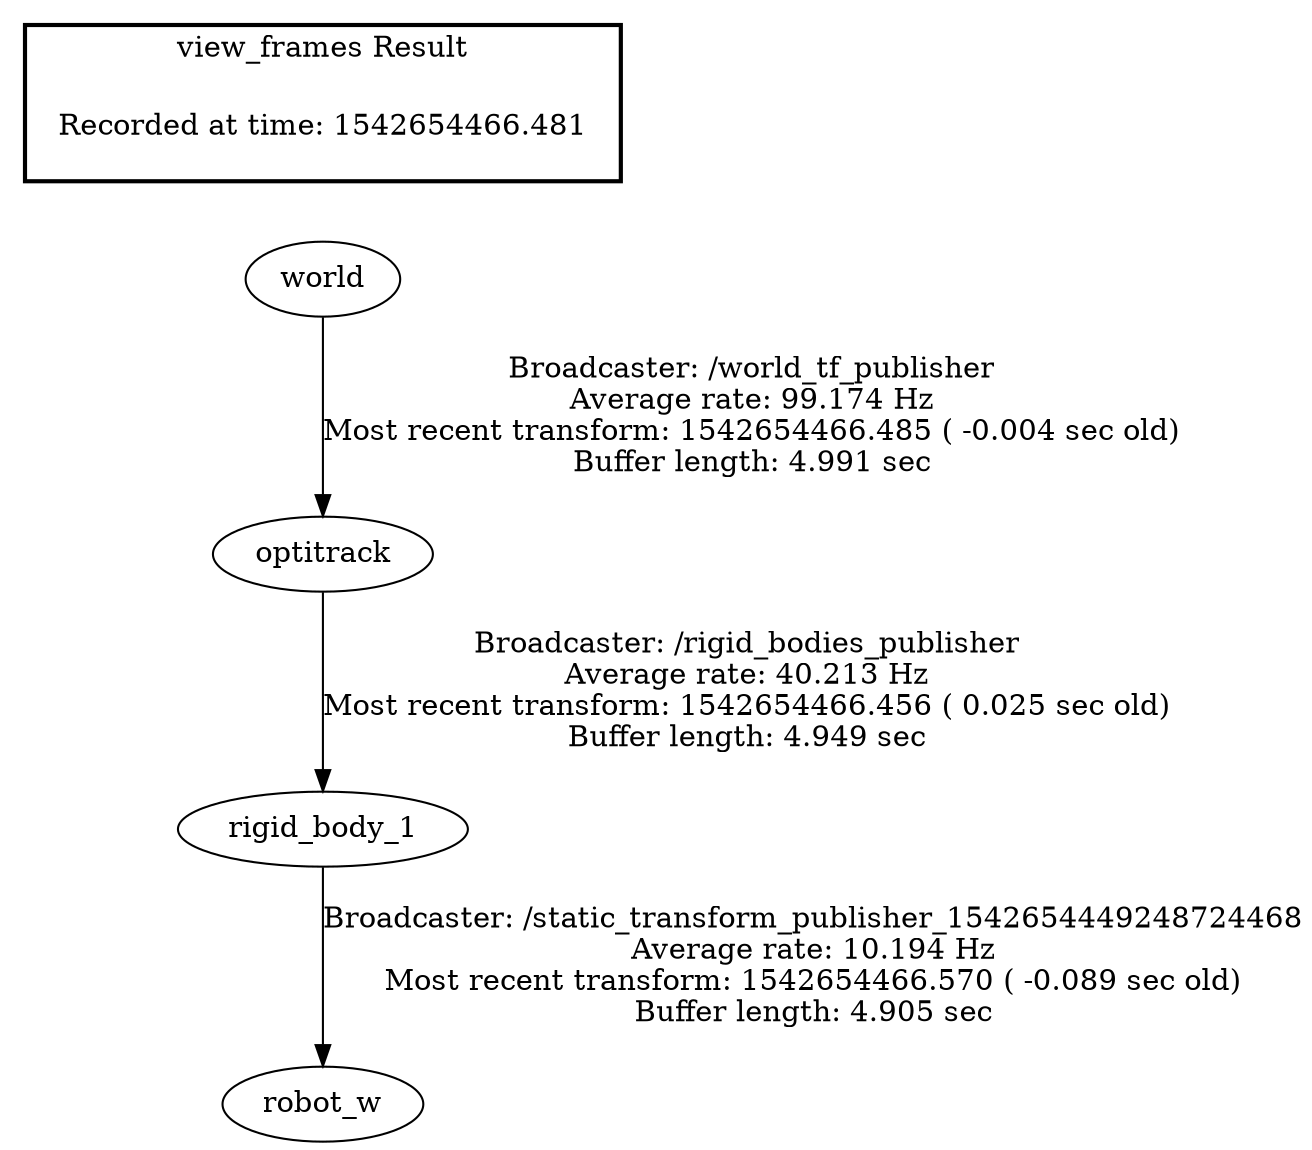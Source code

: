 digraph G {
"world" -> "optitrack"[label="Broadcaster: /world_tf_publisher\nAverage rate: 99.174 Hz\nMost recent transform: 1542654466.485 ( -0.004 sec old)\nBuffer length: 4.991 sec\n"];
"optitrack" -> "rigid_body_1"[label="Broadcaster: /rigid_bodies_publisher\nAverage rate: 40.213 Hz\nMost recent transform: 1542654466.456 ( 0.025 sec old)\nBuffer length: 4.949 sec\n"];
"rigid_body_1" -> "robot_w"[label="Broadcaster: /static_transform_publisher_1542654449248724468\nAverage rate: 10.194 Hz\nMost recent transform: 1542654466.570 ( -0.089 sec old)\nBuffer length: 4.905 sec\n"];
edge [style=invis];
 subgraph cluster_legend { style=bold; color=black; label ="view_frames Result";
"Recorded at time: 1542654466.481"[ shape=plaintext ] ;
 }->"world";
}